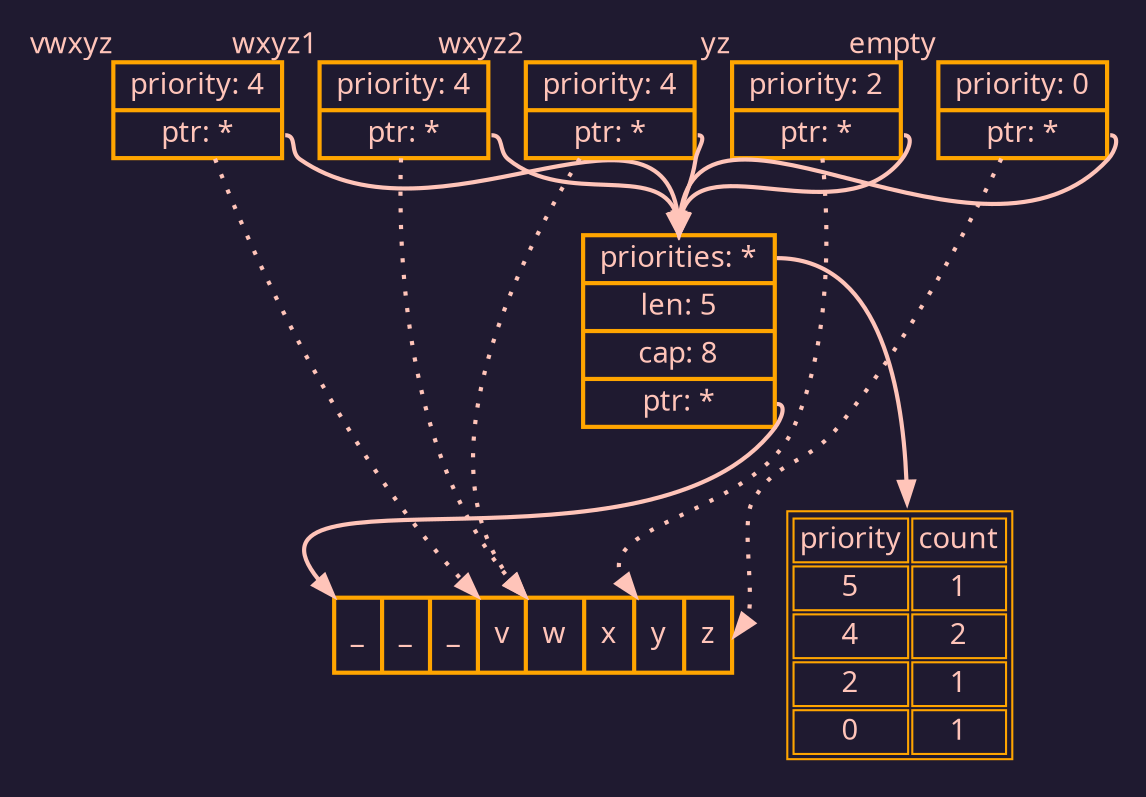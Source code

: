 digraph structs {
    
    bgcolor = "#1f1a30";
    pad=0.2;

    node [
        shape = record;
        color = orange;
        fontcolor = "#ffc4b9";
        fontname = "sans-serif";
        style = "bold";
    ];


    edge [
        color = "#ffc4b9";
        style=bold;
    ];

    
    s0 [label = "{{priority: 4} | {<ptr> ptr: *}}"; xlabel="vwxyz"];
    s0 -> buffer:v:nw [style = "dotted,bold";];
    s0:ptr:e -> cell:priorities:n;
    
    s1 [label = "{{priority: 4} | {<ptr> ptr: *}}"; xlabel="wxyz1"];
    s1 -> buffer:w:nw [style = "dotted,bold";];
    s1:ptr:e -> cell:priorities:n;
    
    s2 [label = "{{priority: 4} | {<ptr> ptr: *}}"; xlabel="wxyz2";];
    s2 -> buffer:w:nw [style = "dotted,bold";];
    s2:ptr:e -> cell:priorities:n;
    
    s3 [label = "{{priority: 2} | {<ptr> ptr: *}}"; xlabel="yz"];
    s3 -> buffer:y:nw [style = "dotted,bold";];
    s3:ptr:e -> cell:priorities:n;
    
    s4 [label = "{{priority: 0} | {<ptr> ptr: *}}"; xlabel="empty"];
    s4 -> buffer:z:e [style = "dotted,bold";];
    s4:ptr:e -> cell:priorities:n;
    
    cell [label = "{{<priorities> priorities: *}|{len: 5}|{cap: 8}|{<ptr> ptr: *}}";];
    cell:ptr:e -> buffer:start:nw;
    cell:priorities:e -> priorities;
    
    priorities [shape = none;label = <
        <table>
        <tr><td>priority</td><td>count</td></tr>
        <tr><td>5</td><td>1</td></tr>
        <tr><td>4</td><td>2</td></tr>
        <tr><td>2</td><td>1</td></tr>
        <tr><td>0</td><td>1</td></tr>
        </table>>;];
    buffer [label = "<start> _| _| _|<v> v|<w> w|<x> x|<y> y| <z> z";];
}